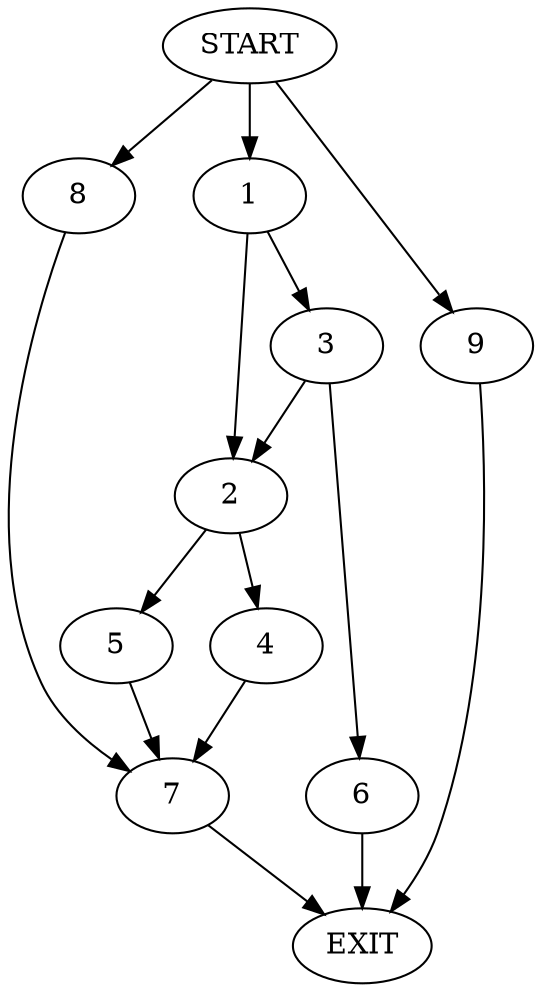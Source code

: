 digraph {
0 [label="START"]
10 [label="EXIT"]
0 -> 1
1 -> 2
1 -> 3
2 -> 4
2 -> 5
3 -> 2
3 -> 6
6 -> 10
4 -> 7
5 -> 7
7 -> 10
0 -> 8
8 -> 7
0 -> 9
9 -> 10
}
